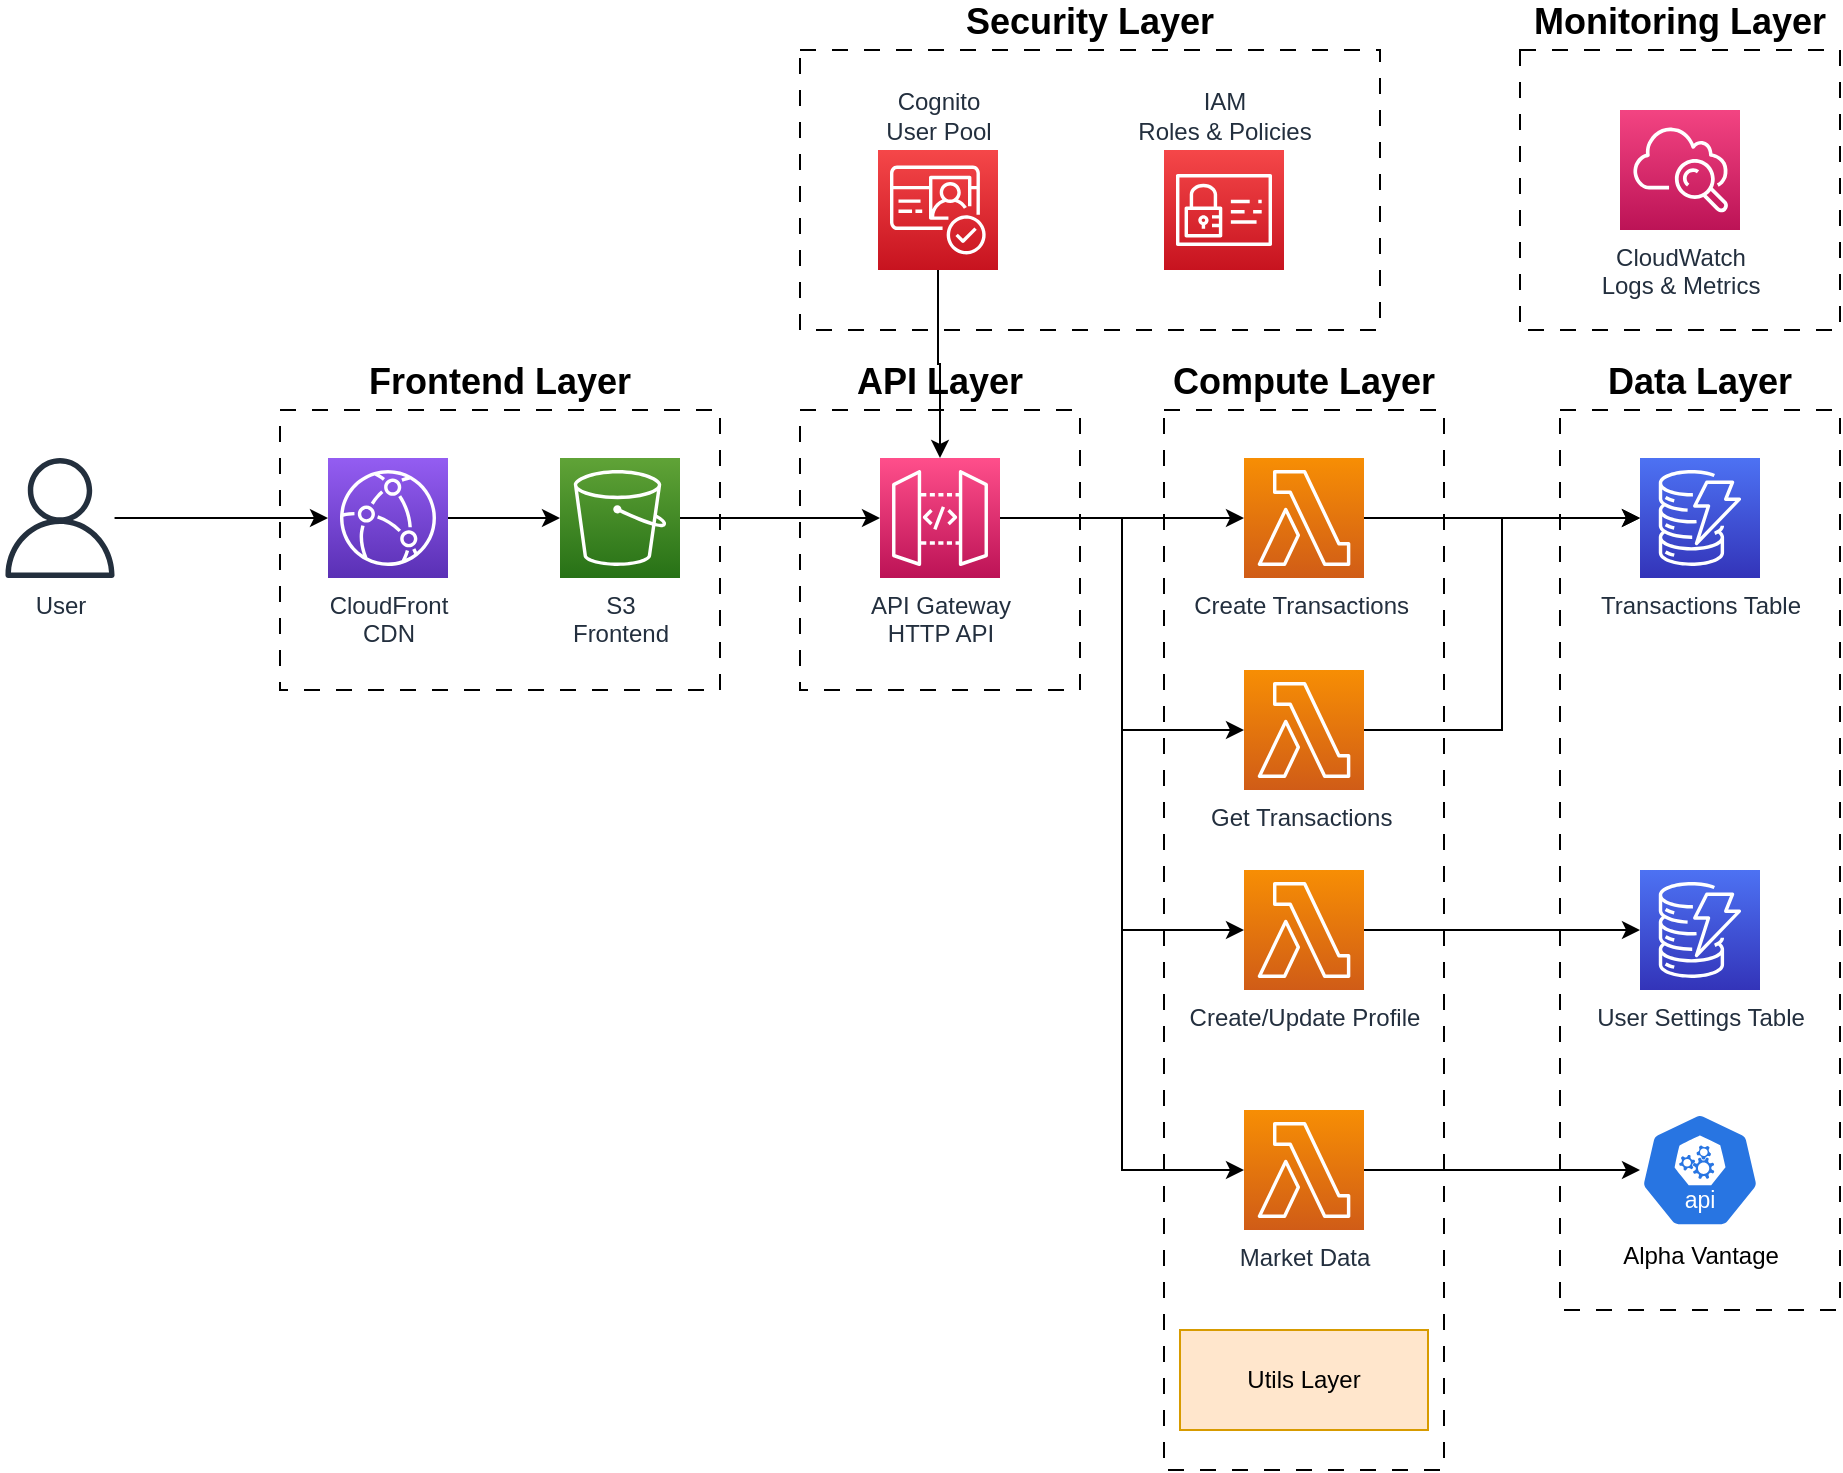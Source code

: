 <mxfile version="26.1.1">
  <diagram name="Solutions Architecture" id="architecture">
    <mxGraphModel dx="1592" dy="975" grid="1" gridSize="10" guides="1" tooltips="1" connect="1" arrows="1" fold="1" page="1" pageScale="1" pageWidth="827" pageHeight="1169" math="0" shadow="0">
      <root>
        <mxCell id="0" />
        <mxCell id="1" parent="0" />
        <mxCell id="JmBNsENpprbkLAOKFmlX-129" value="Monitoring Layer" style="rounded=0;whiteSpace=wrap;html=1;fillColor=none;labelPosition=center;verticalLabelPosition=top;align=center;verticalAlign=bottom;fontStyle=1;fontSize=18;dashed=1;dashPattern=8 8;" vertex="1" parent="1">
          <mxGeometry x="800" y="670" width="160" height="140" as="geometry" />
        </mxCell>
        <mxCell id="JmBNsENpprbkLAOKFmlX-123" value="API Layer" style="rounded=0;whiteSpace=wrap;html=1;fillColor=none;labelPosition=center;verticalLabelPosition=top;align=center;verticalAlign=bottom;fontStyle=1;fontSize=18;dashed=1;dashPattern=8 8;" vertex="1" parent="1">
          <mxGeometry x="440" y="850" width="140" height="140" as="geometry" />
        </mxCell>
        <mxCell id="JmBNsENpprbkLAOKFmlX-121" value="Frontend Layer" style="rounded=0;whiteSpace=wrap;html=1;fillColor=none;labelPosition=center;verticalLabelPosition=top;align=center;verticalAlign=bottom;fontStyle=1;fontSize=18;dashed=1;dashPattern=8 8;" vertex="1" parent="1">
          <mxGeometry x="180" y="850" width="220" height="140" as="geometry" />
        </mxCell>
        <mxCell id="JmBNsENpprbkLAOKFmlX-128" value="Security Layer" style="rounded=0;whiteSpace=wrap;html=1;fillColor=none;labelPosition=center;verticalLabelPosition=top;align=center;verticalAlign=bottom;fontStyle=1;fontSize=18;dashed=1;dashPattern=8 8;" vertex="1" parent="1">
          <mxGeometry x="440" y="670" width="290" height="140" as="geometry" />
        </mxCell>
        <mxCell id="JmBNsENpprbkLAOKFmlX-124" value="Compute Layer" style="rounded=0;whiteSpace=wrap;html=1;fillColor=none;labelPosition=center;verticalLabelPosition=top;align=center;verticalAlign=bottom;fontStyle=1;fontSize=18;dashed=1;dashPattern=8 8;" vertex="1" parent="1">
          <mxGeometry x="622" y="850" width="140" height="530" as="geometry" />
        </mxCell>
        <mxCell id="JmBNsENpprbkLAOKFmlX-125" value="Data Layer" style="rounded=0;whiteSpace=wrap;html=1;fillColor=none;labelPosition=center;verticalLabelPosition=top;align=center;verticalAlign=bottom;fontStyle=1;fontSize=18;dashed=1;dashPattern=8 8;" vertex="1" parent="1">
          <mxGeometry x="820" y="850" width="140" height="450" as="geometry" />
        </mxCell>
        <mxCell id="JmBNsENpprbkLAOKFmlX-82" value="CloudFront&#xa;CDN" style="sketch=0;points=[[0,0,0],[0.25,0,0],[0.5,0,0],[0.75,0,0],[1,0,0],[0,1,0],[0.25,1,0],[0.5,1,0],[0.75,1,0],[1,1,0],[0,0.25,0],[0,0.5,0],[0,0.75,0],[1,0.25,0],[1,0.5,0],[1,0.75,0]];outlineConnect=0;fontColor=#232F3E;gradientColor=#945DF2;gradientDirection=north;fillColor=#5A30B5;strokeColor=#ffffff;dashed=0;verticalLabelPosition=bottom;verticalAlign=top;align=center;html=1;fontSize=12;fontStyle=0;aspect=fixed;shape=mxgraph.aws4.resourceIcon;resIcon=mxgraph.aws4.cloudfront;" vertex="1" parent="1">
          <mxGeometry x="204" y="874" width="60" height="60" as="geometry" />
        </mxCell>
        <mxCell id="JmBNsENpprbkLAOKFmlX-83" style="edgeStyle=orthogonalEdgeStyle;rounded=0;orthogonalLoop=1;jettySize=auto;html=1;" edge="1" parent="1" source="JmBNsENpprbkLAOKFmlX-84" target="JmBNsENpprbkLAOKFmlX-85">
          <mxGeometry relative="1" as="geometry" />
        </mxCell>
        <mxCell id="JmBNsENpprbkLAOKFmlX-84" value="S3&#xa;Frontend" style="sketch=0;points=[[0,0,0],[0.25,0,0],[0.5,0,0],[0.75,0,0],[1,0,0],[0,1,0],[0.25,1,0],[0.5,1,0],[0.75,1,0],[1,1,0],[0,0.25,0],[0,0.5,0],[0,0.75,0],[1,0.25,0],[1,0.5,0],[1,0.75,0]];outlineConnect=0;fontColor=#232F3E;gradientColor=#60A337;gradientDirection=north;fillColor=#277116;strokeColor=#ffffff;dashed=0;verticalLabelPosition=bottom;verticalAlign=top;align=center;html=1;fontSize=12;fontStyle=0;aspect=fixed;shape=mxgraph.aws4.resourceIcon;resIcon=mxgraph.aws4.s3;" vertex="1" parent="1">
          <mxGeometry x="320" y="874" width="60" height="60" as="geometry" />
        </mxCell>
        <mxCell id="JmBNsENpprbkLAOKFmlX-85" value="API Gateway&#xa;HTTP API" style="sketch=0;points=[[0,0,0],[0.25,0,0],[0.5,0,0],[0.75,0,0],[1,0,0],[0,1,0],[0.25,1,0],[0.5,1,0],[0.75,1,0],[1,1,0],[0,0.25,0],[0,0.5,0],[0,0.75,0],[1,0.25,0],[1,0.5,0],[1,0.75,0]];outlineConnect=0;fontColor=#232F3E;gradientColor=#FF4F8B;gradientDirection=north;fillColor=#BC1356;strokeColor=#ffffff;dashed=0;verticalLabelPosition=bottom;verticalAlign=top;align=center;html=1;fontSize=12;fontStyle=0;aspect=fixed;shape=mxgraph.aws4.resourceIcon;resIcon=mxgraph.aws4.api_gateway;" vertex="1" parent="1">
          <mxGeometry x="480" y="874" width="60" height="60" as="geometry" />
        </mxCell>
        <mxCell id="JmBNsENpprbkLAOKFmlX-87" value="Create Transactions&amp;nbsp;&lt;div&gt;&lt;br/&gt;&lt;/div&gt;" style="sketch=0;points=[[0,0,0],[0.25,0,0],[0.5,0,0],[0.75,0,0],[1,0,0],[0,1,0],[0.25,1,0],[0.5,1,0],[0.75,1,0],[1,1,0],[0,0.25,0],[0,0.5,0],[0,0.75,0],[1,0.25,0],[1,0.5,0],[1,0.75,0]];outlineConnect=0;fontColor=#232F3E;gradientColor=#F78E04;gradientDirection=north;fillColor=#D05C17;strokeColor=#ffffff;dashed=0;verticalLabelPosition=bottom;verticalAlign=top;align=center;html=1;fontSize=12;fontStyle=0;aspect=fixed;shape=mxgraph.aws4.resourceIcon;resIcon=mxgraph.aws4.lambda;" vertex="1" parent="1">
          <mxGeometry x="662" y="874" width="60" height="60" as="geometry" />
        </mxCell>
        <mxCell id="JmBNsENpprbkLAOKFmlX-88" value="Create/Update Profile" style="sketch=0;points=[[0,0,0],[0.25,0,0],[0.5,0,0],[0.75,0,0],[1,0,0],[0,1,0],[0.25,1,0],[0.5,1,0],[0.75,1,0],[1,1,0],[0,0.25,0],[0,0.5,0],[0,0.75,0],[1,0.25,0],[1,0.5,0],[1,0.75,0]];outlineConnect=0;fontColor=#232F3E;gradientColor=#F78E04;gradientDirection=north;fillColor=#D05C17;strokeColor=#ffffff;dashed=0;verticalLabelPosition=bottom;verticalAlign=top;align=center;html=1;fontSize=12;fontStyle=0;aspect=fixed;shape=mxgraph.aws4.resourceIcon;resIcon=mxgraph.aws4.lambda;" vertex="1" parent="1">
          <mxGeometry x="662" y="1080" width="60" height="60" as="geometry" />
        </mxCell>
        <mxCell id="JmBNsENpprbkLAOKFmlX-89" value="Transactions Table" style="sketch=0;points=[[0,0,0],[0.25,0,0],[0.5,0,0],[0.75,0,0],[1,0,0],[0,1,0],[0.25,1,0],[0.5,1,0],[0.75,1,0],[1,1,0],[0,0.25,0],[0,0.5,0],[0,0.75,0],[1,0.25,0],[1,0.5,0],[1,0.75,0]];outlineConnect=0;fontColor=#232F3E;gradientColor=#4D72F3;gradientDirection=north;fillColor=#3334B9;strokeColor=#ffffff;dashed=0;verticalLabelPosition=bottom;verticalAlign=top;align=center;html=1;fontSize=12;fontStyle=0;aspect=fixed;shape=mxgraph.aws4.resourceIcon;resIcon=mxgraph.aws4.dynamodb;" vertex="1" parent="1">
          <mxGeometry x="860" y="874" width="60" height="60" as="geometry" />
        </mxCell>
        <mxCell id="JmBNsENpprbkLAOKFmlX-90" value="User Settings Table" style="sketch=0;points=[[0,0,0],[0.25,0,0],[0.5,0,0],[0.75,0,0],[1,0,0],[0,1,0],[0.25,1,0],[0.5,1,0],[0.75,1,0],[1,1,0],[0,0.25,0],[0,0.5,0],[0,0.75,0],[1,0.25,0],[1,0.5,0],[1,0.75,0]];outlineConnect=0;fontColor=#232F3E;gradientColor=#4D72F3;gradientDirection=north;fillColor=#3334B9;strokeColor=#ffffff;dashed=0;verticalLabelPosition=bottom;verticalAlign=top;align=center;html=1;fontSize=12;fontStyle=0;aspect=fixed;shape=mxgraph.aws4.resourceIcon;resIcon=mxgraph.aws4.dynamodb;" vertex="1" parent="1">
          <mxGeometry x="860" y="1080" width="60" height="60" as="geometry" />
        </mxCell>
        <mxCell id="JmBNsENpprbkLAOKFmlX-108" style="edgeStyle=orthogonalEdgeStyle;rounded=0;orthogonalLoop=1;jettySize=auto;html=1;" edge="1" parent="1" source="JmBNsENpprbkLAOKFmlX-91" target="JmBNsENpprbkLAOKFmlX-85">
          <mxGeometry relative="1" as="geometry" />
        </mxCell>
        <mxCell id="JmBNsENpprbkLAOKFmlX-91" value="Cognito&#xa;User Pool" style="sketch=0;points=[[0,0,0],[0.25,0,0],[0.5,0,0],[0.75,0,0],[1,0,0],[0,1,0],[0.25,1,0],[0.5,1,0],[0.75,1,0],[1,1,0],[0,0.25,0],[0,0.5,0],[0,0.75,0],[1,0.25,0],[1,0.5,0],[1,0.75,0]];outlineConnect=0;fontColor=#232F3E;gradientColor=#F54749;gradientDirection=north;fillColor=#C7131F;strokeColor=#ffffff;dashed=0;verticalLabelPosition=top;verticalAlign=bottom;align=center;html=1;fontSize=12;fontStyle=0;aspect=fixed;shape=mxgraph.aws4.resourceIcon;resIcon=mxgraph.aws4.cognito;labelPosition=center;" vertex="1" parent="1">
          <mxGeometry x="479" y="720" width="60" height="60" as="geometry" />
        </mxCell>
        <mxCell id="JmBNsENpprbkLAOKFmlX-92" value="CloudWatch&#xa;Logs &amp; Metrics" style="sketch=0;points=[[0,0,0],[0.25,0,0],[0.5,0,0],[0.75,0,0],[1,0,0],[0,1,0],[0.25,1,0],[0.5,1,0],[0.75,1,0],[1,1,0],[0,0.25,0],[0,0.5,0],[0,0.75,0],[1,0.25,0],[1,0.5,0],[1,0.75,0]];outlineConnect=0;fontColor=#232F3E;gradientColor=#F34482;gradientDirection=north;fillColor=#BC1356;strokeColor=#ffffff;dashed=0;verticalLabelPosition=bottom;verticalAlign=top;align=center;html=1;fontSize=12;fontStyle=0;aspect=fixed;shape=mxgraph.aws4.resourceIcon;resIcon=mxgraph.aws4.cloudwatch;" vertex="1" parent="1">
          <mxGeometry x="850" y="700" width="60" height="60" as="geometry" />
        </mxCell>
        <mxCell id="JmBNsENpprbkLAOKFmlX-93" value="IAM&#xa;Roles &amp; Policies" style="sketch=0;points=[[0,0,0],[0.25,0,0],[0.5,0,0],[0.75,0,0],[1,0,0],[0,1,0],[0.25,1,0],[0.5,1,0],[0.75,1,0],[1,1,0],[0,0.25,0],[0,0.5,0],[0,0.75,0],[1,0.25,0],[1,0.5,0],[1,0.75,0]];outlineConnect=0;fontColor=#232F3E;gradientColor=#F54749;gradientDirection=north;fillColor=#C7131F;strokeColor=#ffffff;dashed=0;verticalLabelPosition=top;verticalAlign=bottom;align=center;html=1;fontSize=12;fontStyle=0;aspect=fixed;shape=mxgraph.aws4.resourceIcon;resIcon=mxgraph.aws4.identity_and_access_management;labelPosition=center;" vertex="1" parent="1">
          <mxGeometry x="622" y="720" width="60" height="60" as="geometry" />
        </mxCell>
        <mxCell id="JmBNsENpprbkLAOKFmlX-94" value="" style="edgeStyle=orthogonalEdgeStyle;rounded=0;orthogonalLoop=1;jettySize=auto;html=1;entryX=0;entryY=0.5;entryDx=0;entryDy=0;entryPerimeter=0;fontSize=10;" edge="1" parent="1" source="JmBNsENpprbkLAOKFmlX-102" target="JmBNsENpprbkLAOKFmlX-82">
          <mxGeometry x="0.009" relative="1" as="geometry">
            <mxPoint x="110" y="902" as="sourcePoint" />
            <mxPoint as="offset" />
          </mxGeometry>
        </mxCell>
        <mxCell id="JmBNsENpprbkLAOKFmlX-95" value="" style="edgeStyle=orthogonalEdgeStyle;rounded=0;orthogonalLoop=1;jettySize=auto;html=1;exitX=1;exitY=0.5;exitDx=0;exitDy=0;exitPerimeter=0;entryX=0;entryY=0.5;entryDx=0;entryDy=0;entryPerimeter=0;" edge="1" parent="1" source="JmBNsENpprbkLAOKFmlX-82" target="JmBNsENpprbkLAOKFmlX-84">
          <mxGeometry relative="1" as="geometry" />
        </mxCell>
        <mxCell id="JmBNsENpprbkLAOKFmlX-100" value="" style="edgeStyle=orthogonalEdgeStyle;rounded=0;orthogonalLoop=1;jettySize=auto;html=1;exitX=1;exitY=0.5;exitDx=0;exitDy=0;exitPerimeter=0;entryX=0;entryY=0.5;entryDx=0;entryDy=0;entryPerimeter=0;" edge="1" parent="1" source="JmBNsENpprbkLAOKFmlX-85" target="JmBNsENpprbkLAOKFmlX-87">
          <mxGeometry relative="1" as="geometry" />
        </mxCell>
        <mxCell id="JmBNsENpprbkLAOKFmlX-102" value="User" style="sketch=0;outlineConnect=0;fontColor=#232F3E;gradientColor=none;fillColor=#232F3D;strokeColor=none;dashed=0;verticalLabelPosition=bottom;verticalAlign=top;align=center;html=1;fontSize=12;fontStyle=0;aspect=fixed;pointerEvents=1;shape=mxgraph.aws4.user;" vertex="1" parent="1">
          <mxGeometry x="40" y="874" width="60" height="60" as="geometry" />
        </mxCell>
        <mxCell id="JmBNsENpprbkLAOKFmlX-118" style="edgeStyle=orthogonalEdgeStyle;rounded=0;orthogonalLoop=1;jettySize=auto;html=1;" edge="1" parent="1" source="JmBNsENpprbkLAOKFmlX-103" target="JmBNsENpprbkLAOKFmlX-116">
          <mxGeometry relative="1" as="geometry" />
        </mxCell>
        <mxCell id="JmBNsENpprbkLAOKFmlX-103" value="Market Data" style="sketch=0;points=[[0,0,0],[0.25,0,0],[0.5,0,0],[0.75,0,0],[1,0,0],[0,1,0],[0.25,1,0],[0.5,1,0],[0.75,1,0],[1,1,0],[0,0.25,0],[0,0.5,0],[0,0.75,0],[1,0.25,0],[1,0.5,0],[1,0.75,0]];outlineConnect=0;fontColor=#232F3E;gradientColor=#F78E04;gradientDirection=north;fillColor=#D05C17;strokeColor=#ffffff;dashed=0;verticalLabelPosition=bottom;verticalAlign=top;align=center;html=1;fontSize=12;fontStyle=0;aspect=fixed;shape=mxgraph.aws4.resourceIcon;resIcon=mxgraph.aws4.lambda;" vertex="1" parent="1">
          <mxGeometry x="662" y="1200" width="60" height="60" as="geometry" />
        </mxCell>
        <mxCell id="JmBNsENpprbkLAOKFmlX-109" value="Get Transactions&amp;nbsp;&lt;div&gt;&lt;br&gt;&lt;/div&gt;" style="sketch=0;points=[[0,0,0],[0.25,0,0],[0.5,0,0],[0.75,0,0],[1,0,0],[0,1,0],[0.25,1,0],[0.5,1,0],[0.75,1,0],[1,1,0],[0,0.25,0],[0,0.5,0],[0,0.75,0],[1,0.25,0],[1,0.5,0],[1,0.75,0]];outlineConnect=0;fontColor=#232F3E;gradientColor=#F78E04;gradientDirection=north;fillColor=#D05C17;strokeColor=#ffffff;dashed=0;verticalLabelPosition=bottom;verticalAlign=top;align=center;html=1;fontSize=12;fontStyle=0;aspect=fixed;shape=mxgraph.aws4.resourceIcon;resIcon=mxgraph.aws4.lambda;" vertex="1" parent="1">
          <mxGeometry x="662" y="980" width="60" height="60" as="geometry" />
        </mxCell>
        <mxCell id="JmBNsENpprbkLAOKFmlX-110" style="edgeStyle=orthogonalEdgeStyle;rounded=0;orthogonalLoop=1;jettySize=auto;html=1;entryX=0;entryY=0.5;entryDx=0;entryDy=0;entryPerimeter=0;" edge="1" parent="1" source="JmBNsENpprbkLAOKFmlX-87" target="JmBNsENpprbkLAOKFmlX-89">
          <mxGeometry relative="1" as="geometry" />
        </mxCell>
        <mxCell id="JmBNsENpprbkLAOKFmlX-111" style="edgeStyle=orthogonalEdgeStyle;rounded=0;orthogonalLoop=1;jettySize=auto;html=1;entryX=0;entryY=0.5;entryDx=0;entryDy=0;entryPerimeter=0;" edge="1" parent="1" source="JmBNsENpprbkLAOKFmlX-109" target="JmBNsENpprbkLAOKFmlX-89">
          <mxGeometry relative="1" as="geometry" />
        </mxCell>
        <mxCell id="JmBNsENpprbkLAOKFmlX-114" style="edgeStyle=orthogonalEdgeStyle;rounded=0;orthogonalLoop=1;jettySize=auto;html=1;entryX=0;entryY=0.5;entryDx=0;entryDy=0;entryPerimeter=0;" edge="1" parent="1" source="JmBNsENpprbkLAOKFmlX-88" target="JmBNsENpprbkLAOKFmlX-90">
          <mxGeometry relative="1" as="geometry" />
        </mxCell>
        <mxCell id="JmBNsENpprbkLAOKFmlX-116" value="Alpha Vantage" style="aspect=fixed;sketch=0;html=1;dashed=0;whitespace=wrap;verticalLabelPosition=bottom;verticalAlign=top;fillColor=#2875E2;strokeColor=#ffffff;points=[[0.005,0.63,0],[0.1,0.2,0],[0.9,0.2,0],[0.5,0,0],[0.995,0.63,0],[0.72,0.99,0],[0.5,1,0],[0.28,0.99,0]];shape=mxgraph.kubernetes.icon2;kubernetesLabel=1;prIcon=api" vertex="1" parent="1">
          <mxGeometry x="860" y="1201.2" width="60" height="57.6" as="geometry" />
        </mxCell>
        <mxCell id="JmBNsENpprbkLAOKFmlX-130" style="edgeStyle=orthogonalEdgeStyle;rounded=0;orthogonalLoop=1;jettySize=auto;html=1;exitX=0.5;exitY=1;exitDx=0;exitDy=0;" edge="1" parent="1" source="JmBNsENpprbkLAOKFmlX-125" target="JmBNsENpprbkLAOKFmlX-125">
          <mxGeometry relative="1" as="geometry" />
        </mxCell>
        <mxCell id="JmBNsENpprbkLAOKFmlX-132" value="Utils Layer" style="rounded=0;whiteSpace=wrap;html=1;fillColor=#ffe6cc;strokeColor=#d79b00;" vertex="1" parent="1">
          <mxGeometry x="630" y="1310" width="124" height="50" as="geometry" />
        </mxCell>
        <mxCell id="JmBNsENpprbkLAOKFmlX-135" style="edgeStyle=orthogonalEdgeStyle;rounded=0;orthogonalLoop=1;jettySize=auto;html=1;entryX=0;entryY=0.5;entryDx=0;entryDy=0;entryPerimeter=0;" edge="1" parent="1" source="JmBNsENpprbkLAOKFmlX-85" target="JmBNsENpprbkLAOKFmlX-109">
          <mxGeometry relative="1" as="geometry" />
        </mxCell>
        <mxCell id="JmBNsENpprbkLAOKFmlX-136" style="edgeStyle=orthogonalEdgeStyle;rounded=0;orthogonalLoop=1;jettySize=auto;html=1;entryX=0;entryY=0.5;entryDx=0;entryDy=0;entryPerimeter=0;" edge="1" parent="1" source="JmBNsENpprbkLAOKFmlX-85" target="JmBNsENpprbkLAOKFmlX-88">
          <mxGeometry relative="1" as="geometry" />
        </mxCell>
        <mxCell id="JmBNsENpprbkLAOKFmlX-137" style="edgeStyle=orthogonalEdgeStyle;rounded=0;orthogonalLoop=1;jettySize=auto;html=1;entryX=0;entryY=0.5;entryDx=0;entryDy=0;entryPerimeter=0;" edge="1" parent="1" source="JmBNsENpprbkLAOKFmlX-85" target="JmBNsENpprbkLAOKFmlX-103">
          <mxGeometry relative="1" as="geometry" />
        </mxCell>
      </root>
    </mxGraphModel>
  </diagram>
</mxfile>
